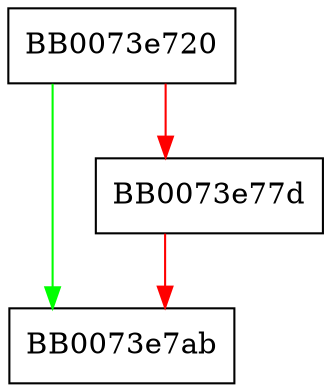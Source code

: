 digraph DH_KDF_X9_42 {
  node [shape="box"];
  graph [splines=ortho];
  BB0073e720 -> BB0073e7ab [color="green"];
  BB0073e720 -> BB0073e77d [color="red"];
  BB0073e77d -> BB0073e7ab [color="red"];
}